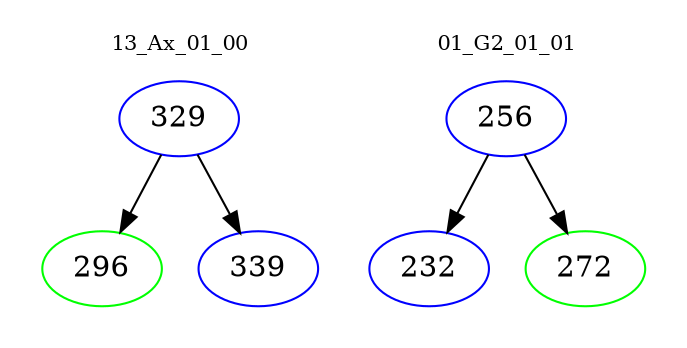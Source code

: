 digraph{
subgraph cluster_0 {
color = white
label = "13_Ax_01_00";
fontsize=10;
T0_329 [label="329", color="blue"]
T0_329 -> T0_296 [color="black"]
T0_296 [label="296", color="green"]
T0_329 -> T0_339 [color="black"]
T0_339 [label="339", color="blue"]
}
subgraph cluster_1 {
color = white
label = "01_G2_01_01";
fontsize=10;
T1_256 [label="256", color="blue"]
T1_256 -> T1_232 [color="black"]
T1_232 [label="232", color="blue"]
T1_256 -> T1_272 [color="black"]
T1_272 [label="272", color="green"]
}
}
